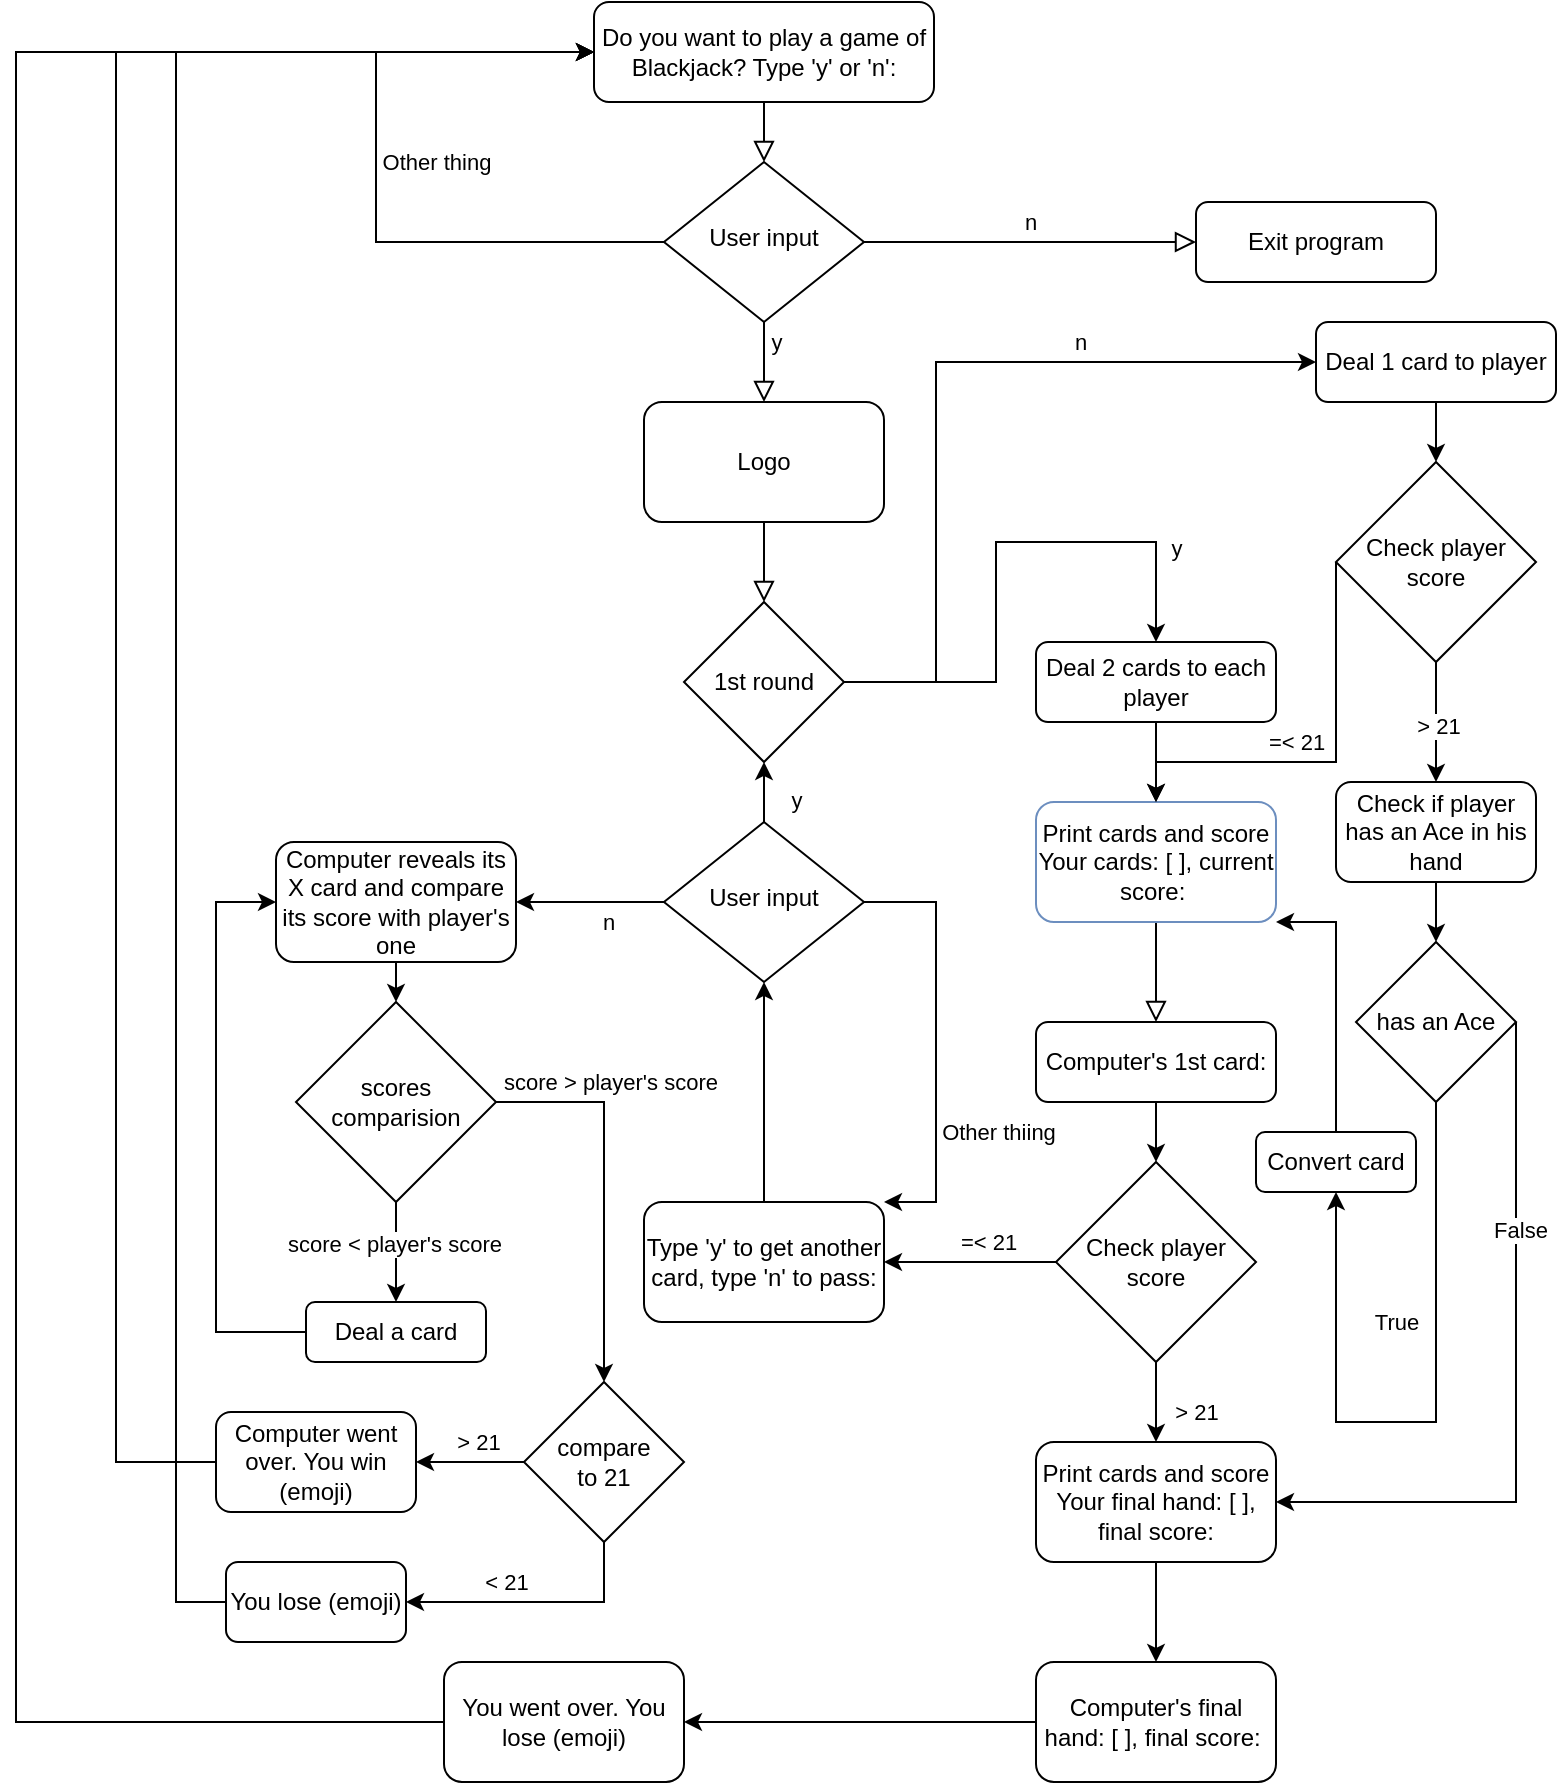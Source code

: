 <mxfile version="21.7.5" type="device">
  <diagram id="C5RBs43oDa-KdzZeNtuy" name="Page-1">
    <mxGraphModel dx="1063" dy="793" grid="1" gridSize="10" guides="1" tooltips="1" connect="1" arrows="1" fold="1" page="1" pageScale="1" pageWidth="827" pageHeight="1169" math="0" shadow="0">
      <root>
        <mxCell id="WIyWlLk6GJQsqaUBKTNV-0" />
        <mxCell id="WIyWlLk6GJQsqaUBKTNV-1" parent="WIyWlLk6GJQsqaUBKTNV-0" />
        <mxCell id="WIyWlLk6GJQsqaUBKTNV-2" value="" style="rounded=0;html=1;jettySize=auto;orthogonalLoop=1;fontSize=11;endArrow=block;endFill=0;endSize=8;strokeWidth=1;shadow=0;labelBackgroundColor=none;edgeStyle=orthogonalEdgeStyle;" parent="WIyWlLk6GJQsqaUBKTNV-1" source="WIyWlLk6GJQsqaUBKTNV-3" target="WIyWlLk6GJQsqaUBKTNV-6" edge="1">
          <mxGeometry relative="1" as="geometry" />
        </mxCell>
        <mxCell id="WIyWlLk6GJQsqaUBKTNV-3" value="Do you want to play a game of Blackjack? Type &#39;y&#39; or &#39;n&#39;:" style="rounded=1;whiteSpace=wrap;html=1;fontSize=12;glass=0;strokeWidth=1;shadow=0;" parent="WIyWlLk6GJQsqaUBKTNV-1" vertex="1">
          <mxGeometry x="329" y="20" width="170" height="50" as="geometry" />
        </mxCell>
        <mxCell id="WIyWlLk6GJQsqaUBKTNV-4" value="" style="rounded=0;html=1;jettySize=auto;orthogonalLoop=1;fontSize=11;endArrow=block;endFill=0;endSize=8;strokeWidth=1;shadow=0;labelBackgroundColor=none;edgeStyle=orthogonalEdgeStyle;entryX=0.5;entryY=0;entryDx=0;entryDy=0;" parent="WIyWlLk6GJQsqaUBKTNV-1" source="WIyWlLk6GJQsqaUBKTNV-6" target="Mu0KdUSEUAVp_XpvKvDE-2" edge="1">
          <mxGeometry y="20" relative="1" as="geometry">
            <mxPoint as="offset" />
            <mxPoint x="414" y="240" as="targetPoint" />
          </mxGeometry>
        </mxCell>
        <mxCell id="Mu0KdUSEUAVp_XpvKvDE-21" value="y" style="edgeLabel;html=1;align=center;verticalAlign=middle;resizable=0;points=[];" parent="WIyWlLk6GJQsqaUBKTNV-4" vertex="1" connectable="0">
          <mxGeometry x="-0.72" relative="1" as="geometry">
            <mxPoint x="6" y="4" as="offset" />
          </mxGeometry>
        </mxCell>
        <mxCell id="WIyWlLk6GJQsqaUBKTNV-5" value="n" style="edgeStyle=orthogonalEdgeStyle;rounded=0;html=1;jettySize=auto;orthogonalLoop=1;fontSize=11;endArrow=block;endFill=0;endSize=8;strokeWidth=1;shadow=0;labelBackgroundColor=none;" parent="WIyWlLk6GJQsqaUBKTNV-1" source="WIyWlLk6GJQsqaUBKTNV-6" target="WIyWlLk6GJQsqaUBKTNV-7" edge="1">
          <mxGeometry y="10" relative="1" as="geometry">
            <mxPoint as="offset" />
          </mxGeometry>
        </mxCell>
        <mxCell id="WIyWlLk6GJQsqaUBKTNV-6" value="User input" style="rhombus;whiteSpace=wrap;html=1;shadow=0;fontFamily=Helvetica;fontSize=12;align=center;strokeWidth=1;spacing=6;spacingTop=-4;" parent="WIyWlLk6GJQsqaUBKTNV-1" vertex="1">
          <mxGeometry x="364" y="100" width="100" height="80" as="geometry" />
        </mxCell>
        <mxCell id="WIyWlLk6GJQsqaUBKTNV-7" value="Exit program" style="rounded=1;whiteSpace=wrap;html=1;fontSize=12;glass=0;strokeWidth=1;shadow=0;" parent="WIyWlLk6GJQsqaUBKTNV-1" vertex="1">
          <mxGeometry x="630" y="120" width="120" height="40" as="geometry" />
        </mxCell>
        <mxCell id="WIyWlLk6GJQsqaUBKTNV-8" value="" style="rounded=0;html=1;jettySize=auto;orthogonalLoop=1;fontSize=11;endArrow=block;endFill=0;endSize=8;strokeWidth=1;shadow=0;labelBackgroundColor=none;edgeStyle=orthogonalEdgeStyle;exitX=0.5;exitY=1;exitDx=0;exitDy=0;" parent="WIyWlLk6GJQsqaUBKTNV-1" source="Mu0KdUSEUAVp_XpvKvDE-11" target="WIyWlLk6GJQsqaUBKTNV-11" edge="1">
          <mxGeometry x="0.333" y="20" relative="1" as="geometry">
            <mxPoint as="offset" />
            <mxPoint x="130" y="200" as="sourcePoint" />
          </mxGeometry>
        </mxCell>
        <mxCell id="WIyWlLk6GJQsqaUBKTNV-9" value="" style="edgeStyle=orthogonalEdgeStyle;rounded=0;html=1;jettySize=auto;orthogonalLoop=1;fontSize=11;endArrow=block;endFill=0;endSize=8;strokeWidth=1;shadow=0;labelBackgroundColor=none;exitX=0.5;exitY=1;exitDx=0;exitDy=0;entryX=0.5;entryY=0;entryDx=0;entryDy=0;" parent="WIyWlLk6GJQsqaUBKTNV-1" source="Mu0KdUSEUAVp_XpvKvDE-2" target="Mu0KdUSEUAVp_XpvKvDE-6" edge="1">
          <mxGeometry y="10" relative="1" as="geometry">
            <mxPoint as="offset" />
            <mxPoint x="464" y="280" as="sourcePoint" />
            <mxPoint x="414" y="330" as="targetPoint" />
          </mxGeometry>
        </mxCell>
        <mxCell id="WIyWlLk6GJQsqaUBKTNV-11" value="Computer&#39;s 1st card:" style="rounded=1;whiteSpace=wrap;html=1;fontSize=12;glass=0;strokeWidth=1;shadow=0;" parent="WIyWlLk6GJQsqaUBKTNV-1" vertex="1">
          <mxGeometry x="550" y="530" width="120" height="40" as="geometry" />
        </mxCell>
        <mxCell id="WIyWlLk6GJQsqaUBKTNV-12" value="Deal 2 cards to each player" style="rounded=1;whiteSpace=wrap;html=1;fontSize=12;glass=0;strokeWidth=1;shadow=0;" parent="WIyWlLk6GJQsqaUBKTNV-1" vertex="1">
          <mxGeometry x="550" y="340" width="120" height="40" as="geometry" />
        </mxCell>
        <mxCell id="Mu0KdUSEUAVp_XpvKvDE-0" value="" style="endArrow=classic;html=1;rounded=0;entryX=0;entryY=0.5;entryDx=0;entryDy=0;exitX=0;exitY=0.5;exitDx=0;exitDy=0;" parent="WIyWlLk6GJQsqaUBKTNV-1" source="WIyWlLk6GJQsqaUBKTNV-6" target="WIyWlLk6GJQsqaUBKTNV-3" edge="1">
          <mxGeometry width="50" height="50" relative="1" as="geometry">
            <mxPoint x="390" y="430" as="sourcePoint" />
            <mxPoint x="440" y="380" as="targetPoint" />
            <Array as="points">
              <mxPoint x="220" y="140" />
              <mxPoint x="220" y="45" />
            </Array>
          </mxGeometry>
        </mxCell>
        <mxCell id="Mu0KdUSEUAVp_XpvKvDE-1" value="Other thing" style="edgeLabel;html=1;align=center;verticalAlign=middle;resizable=0;points=[];" parent="Mu0KdUSEUAVp_XpvKvDE-0" vertex="1" connectable="0">
          <mxGeometry x="0.006" y="-1" relative="1" as="geometry">
            <mxPoint x="29" y="-9" as="offset" />
          </mxGeometry>
        </mxCell>
        <mxCell id="Mu0KdUSEUAVp_XpvKvDE-2" value="Logo" style="rounded=1;whiteSpace=wrap;html=1;" parent="WIyWlLk6GJQsqaUBKTNV-1" vertex="1">
          <mxGeometry x="354" y="220" width="120" height="60" as="geometry" />
        </mxCell>
        <mxCell id="Mu0KdUSEUAVp_XpvKvDE-6" value="1st round" style="rhombus;whiteSpace=wrap;html=1;" parent="WIyWlLk6GJQsqaUBKTNV-1" vertex="1">
          <mxGeometry x="374" y="320" width="80" height="80" as="geometry" />
        </mxCell>
        <mxCell id="Mu0KdUSEUAVp_XpvKvDE-11" value="Print cards and score&lt;br&gt;Your cards: [ ], current score:&amp;nbsp;" style="rounded=1;whiteSpace=wrap;html=1;fillColor=#FFFFFF;strokeColor=#6c8ebf;" parent="WIyWlLk6GJQsqaUBKTNV-1" vertex="1">
          <mxGeometry x="550" y="420" width="120" height="60" as="geometry" />
        </mxCell>
        <mxCell id="Mu0KdUSEUAVp_XpvKvDE-12" value="" style="endArrow=classic;html=1;rounded=0;entryX=0.5;entryY=0;entryDx=0;entryDy=0;exitX=0.5;exitY=1;exitDx=0;exitDy=0;" parent="WIyWlLk6GJQsqaUBKTNV-1" source="WIyWlLk6GJQsqaUBKTNV-12" target="Mu0KdUSEUAVp_XpvKvDE-11" edge="1">
          <mxGeometry width="50" height="50" relative="1" as="geometry">
            <mxPoint x="390" y="430" as="sourcePoint" />
            <mxPoint x="440" y="380" as="targetPoint" />
          </mxGeometry>
        </mxCell>
        <mxCell id="Mu0KdUSEUAVp_XpvKvDE-13" value="Type &#39;y&#39; to get another card, type &#39;n&#39; to pass:" style="rounded=1;whiteSpace=wrap;html=1;" parent="WIyWlLk6GJQsqaUBKTNV-1" vertex="1">
          <mxGeometry x="354" y="620" width="120" height="60" as="geometry" />
        </mxCell>
        <mxCell id="Mu0KdUSEUAVp_XpvKvDE-14" value="" style="endArrow=classic;html=1;rounded=0;entryX=0.5;entryY=0;entryDx=0;entryDy=0;exitX=0.5;exitY=1;exitDx=0;exitDy=0;" parent="WIyWlLk6GJQsqaUBKTNV-1" source="WIyWlLk6GJQsqaUBKTNV-11" target="Mu0KdUSEUAVp_XpvKvDE-27" edge="1">
          <mxGeometry width="50" height="50" relative="1" as="geometry">
            <mxPoint x="390" y="470" as="sourcePoint" />
            <mxPoint x="440" y="420" as="targetPoint" />
          </mxGeometry>
        </mxCell>
        <mxCell id="Mu0KdUSEUAVp_XpvKvDE-15" value="User input" style="rhombus;whiteSpace=wrap;html=1;shadow=0;fontFamily=Helvetica;fontSize=12;align=center;strokeWidth=1;spacing=6;spacingTop=-4;" parent="WIyWlLk6GJQsqaUBKTNV-1" vertex="1">
          <mxGeometry x="364" y="430" width="100" height="80" as="geometry" />
        </mxCell>
        <mxCell id="Mu0KdUSEUAVp_XpvKvDE-19" value="" style="endArrow=classic;html=1;rounded=0;entryX=0.5;entryY=1;entryDx=0;entryDy=0;exitX=0.5;exitY=0;exitDx=0;exitDy=0;" parent="WIyWlLk6GJQsqaUBKTNV-1" source="Mu0KdUSEUAVp_XpvKvDE-15" target="Mu0KdUSEUAVp_XpvKvDE-6" edge="1">
          <mxGeometry width="50" height="50" relative="1" as="geometry">
            <mxPoint x="414" y="590" as="sourcePoint" />
            <mxPoint x="440" y="380" as="targetPoint" />
          </mxGeometry>
        </mxCell>
        <mxCell id="Mu0KdUSEUAVp_XpvKvDE-41" value="y" style="edgeLabel;html=1;align=center;verticalAlign=middle;resizable=0;points=[];" parent="Mu0KdUSEUAVp_XpvKvDE-19" vertex="1" connectable="0">
          <mxGeometry x="-0.19" y="-2" relative="1" as="geometry">
            <mxPoint x="14" y="1" as="offset" />
          </mxGeometry>
        </mxCell>
        <mxCell id="Mu0KdUSEUAVp_XpvKvDE-22" value="Deal 1 card to player" style="rounded=1;whiteSpace=wrap;html=1;fontSize=12;glass=0;strokeWidth=1;shadow=0;" parent="WIyWlLk6GJQsqaUBKTNV-1" vertex="1">
          <mxGeometry x="690" y="180" width="120" height="40" as="geometry" />
        </mxCell>
        <mxCell id="Mu0KdUSEUAVp_XpvKvDE-24" value="" style="endArrow=classic;html=1;rounded=0;exitX=0.5;exitY=1;exitDx=0;exitDy=0;entryX=0.5;entryY=0;entryDx=0;entryDy=0;" parent="WIyWlLk6GJQsqaUBKTNV-1" source="Mu0KdUSEUAVp_XpvKvDE-22" target="bedEABrT7GPuBXkJlXdX-0" edge="1">
          <mxGeometry width="50" height="50" relative="1" as="geometry">
            <mxPoint x="390" y="430" as="sourcePoint" />
            <mxPoint x="240" y="420" as="targetPoint" />
            <Array as="points" />
          </mxGeometry>
        </mxCell>
        <mxCell id="Mu0KdUSEUAVp_XpvKvDE-27" value="Check player score" style="rhombus;whiteSpace=wrap;html=1;" parent="WIyWlLk6GJQsqaUBKTNV-1" vertex="1">
          <mxGeometry x="560" y="600" width="100" height="100" as="geometry" />
        </mxCell>
        <mxCell id="Mu0KdUSEUAVp_XpvKvDE-29" value="" style="endArrow=classic;html=1;rounded=0;exitX=0;exitY=0.5;exitDx=0;exitDy=0;entryX=1;entryY=0.5;entryDx=0;entryDy=0;" parent="WIyWlLk6GJQsqaUBKTNV-1" source="Mu0KdUSEUAVp_XpvKvDE-27" target="Mu0KdUSEUAVp_XpvKvDE-13" edge="1">
          <mxGeometry width="50" height="50" relative="1" as="geometry">
            <mxPoint x="390" y="460" as="sourcePoint" />
            <mxPoint x="440" y="410" as="targetPoint" />
          </mxGeometry>
        </mxCell>
        <mxCell id="Mu0KdUSEUAVp_XpvKvDE-30" value="=&amp;lt; 21" style="edgeLabel;html=1;align=center;verticalAlign=middle;resizable=0;points=[];" parent="Mu0KdUSEUAVp_XpvKvDE-29" vertex="1" connectable="0">
          <mxGeometry x="-0.541" y="2" relative="1" as="geometry">
            <mxPoint x="-15" y="-12" as="offset" />
          </mxGeometry>
        </mxCell>
        <mxCell id="Mu0KdUSEUAVp_XpvKvDE-34" value="" style="endArrow=classic;html=1;rounded=0;exitX=0.5;exitY=0;exitDx=0;exitDy=0;entryX=0.5;entryY=1;entryDx=0;entryDy=0;" parent="WIyWlLk6GJQsqaUBKTNV-1" source="Mu0KdUSEUAVp_XpvKvDE-13" target="Mu0KdUSEUAVp_XpvKvDE-15" edge="1">
          <mxGeometry width="50" height="50" relative="1" as="geometry">
            <mxPoint x="390" y="460" as="sourcePoint" />
            <mxPoint x="440" y="410" as="targetPoint" />
          </mxGeometry>
        </mxCell>
        <mxCell id="Mu0KdUSEUAVp_XpvKvDE-37" value="" style="endArrow=classic;html=1;rounded=0;entryX=0.5;entryY=0;entryDx=0;entryDy=0;exitX=1;exitY=0.5;exitDx=0;exitDy=0;" parent="WIyWlLk6GJQsqaUBKTNV-1" source="Mu0KdUSEUAVp_XpvKvDE-6" target="WIyWlLk6GJQsqaUBKTNV-12" edge="1">
          <mxGeometry width="50" height="50" relative="1" as="geometry">
            <mxPoint x="390" y="460" as="sourcePoint" />
            <mxPoint x="440" y="410" as="targetPoint" />
            <Array as="points">
              <mxPoint x="530" y="360" />
              <mxPoint x="530" y="290" />
              <mxPoint x="610" y="290" />
            </Array>
          </mxGeometry>
        </mxCell>
        <mxCell id="Mu0KdUSEUAVp_XpvKvDE-39" value="y" style="edgeLabel;html=1;align=center;verticalAlign=middle;resizable=0;points=[];" parent="Mu0KdUSEUAVp_XpvKvDE-37" vertex="1" connectable="0">
          <mxGeometry x="0.661" y="1" relative="1" as="geometry">
            <mxPoint x="9" as="offset" />
          </mxGeometry>
        </mxCell>
        <mxCell id="Mu0KdUSEUAVp_XpvKvDE-38" value="" style="endArrow=classic;html=1;rounded=0;exitX=1;exitY=0.5;exitDx=0;exitDy=0;" parent="WIyWlLk6GJQsqaUBKTNV-1" source="Mu0KdUSEUAVp_XpvKvDE-6" edge="1">
          <mxGeometry width="50" height="50" relative="1" as="geometry">
            <mxPoint x="390" y="460" as="sourcePoint" />
            <mxPoint x="690" y="200" as="targetPoint" />
            <Array as="points">
              <mxPoint x="500" y="360" />
              <mxPoint x="500" y="200" />
            </Array>
          </mxGeometry>
        </mxCell>
        <mxCell id="Mu0KdUSEUAVp_XpvKvDE-40" value="n" style="edgeLabel;html=1;align=center;verticalAlign=middle;resizable=0;points=[];" parent="Mu0KdUSEUAVp_XpvKvDE-38" vertex="1" connectable="0">
          <mxGeometry x="0.759" relative="1" as="geometry">
            <mxPoint x="-71" y="-10" as="offset" />
          </mxGeometry>
        </mxCell>
        <mxCell id="Mu0KdUSEUAVp_XpvKvDE-42" value="" style="endArrow=classic;html=1;rounded=0;entryX=1;entryY=0;entryDx=0;entryDy=0;exitX=1;exitY=0.5;exitDx=0;exitDy=0;" parent="WIyWlLk6GJQsqaUBKTNV-1" source="Mu0KdUSEUAVp_XpvKvDE-15" target="Mu0KdUSEUAVp_XpvKvDE-13" edge="1">
          <mxGeometry width="50" height="50" relative="1" as="geometry">
            <mxPoint x="390" y="460" as="sourcePoint" />
            <mxPoint x="440" y="410" as="targetPoint" />
            <Array as="points">
              <mxPoint x="500" y="470" />
              <mxPoint x="500" y="620" />
            </Array>
          </mxGeometry>
        </mxCell>
        <mxCell id="Mu0KdUSEUAVp_XpvKvDE-43" value="Other thiing" style="edgeLabel;html=1;align=center;verticalAlign=middle;resizable=0;points=[];" parent="Mu0KdUSEUAVp_XpvKvDE-42" vertex="1" connectable="0">
          <mxGeometry x="0.166" y="1" relative="1" as="geometry">
            <mxPoint x="30" y="27" as="offset" />
          </mxGeometry>
        </mxCell>
        <mxCell id="Mu0KdUSEUAVp_XpvKvDE-44" value="" style="endArrow=classic;html=1;rounded=0;exitX=0;exitY=0.5;exitDx=0;exitDy=0;entryX=1;entryY=0.5;entryDx=0;entryDy=0;" parent="WIyWlLk6GJQsqaUBKTNV-1" source="Mu0KdUSEUAVp_XpvKvDE-15" target="Mu0KdUSEUAVp_XpvKvDE-63" edge="1">
          <mxGeometry width="50" height="50" relative="1" as="geometry">
            <mxPoint x="390" y="460" as="sourcePoint" />
            <mxPoint x="250" y="540" as="targetPoint" />
          </mxGeometry>
        </mxCell>
        <mxCell id="Mu0KdUSEUAVp_XpvKvDE-45" value="n" style="edgeLabel;html=1;align=center;verticalAlign=middle;resizable=0;points=[];" parent="Mu0KdUSEUAVp_XpvKvDE-44" vertex="1" connectable="0">
          <mxGeometry x="0.281" relative="1" as="geometry">
            <mxPoint x="19" y="10" as="offset" />
          </mxGeometry>
        </mxCell>
        <mxCell id="Mu0KdUSEUAVp_XpvKvDE-46" value="" style="endArrow=classic;html=1;rounded=0;exitX=0.5;exitY=1;exitDx=0;exitDy=0;entryX=0.5;entryY=0;entryDx=0;entryDy=0;" parent="WIyWlLk6GJQsqaUBKTNV-1" source="Mu0KdUSEUAVp_XpvKvDE-27" target="Mu0KdUSEUAVp_XpvKvDE-48" edge="1">
          <mxGeometry width="50" height="50" relative="1" as="geometry">
            <mxPoint x="390" y="600" as="sourcePoint" />
            <mxPoint x="610" y="760" as="targetPoint" />
          </mxGeometry>
        </mxCell>
        <mxCell id="Mu0KdUSEUAVp_XpvKvDE-47" value="&amp;gt; 21" style="edgeLabel;html=1;align=center;verticalAlign=middle;resizable=0;points=[];" parent="Mu0KdUSEUAVp_XpvKvDE-46" vertex="1" connectable="0">
          <mxGeometry x="-0.417" y="1" relative="1" as="geometry">
            <mxPoint x="19" y="13" as="offset" />
          </mxGeometry>
        </mxCell>
        <mxCell id="Mu0KdUSEUAVp_XpvKvDE-48" value="Print cards and score&lt;br&gt;Your final hand: [ ], final score:" style="rounded=1;whiteSpace=wrap;html=1;" parent="WIyWlLk6GJQsqaUBKTNV-1" vertex="1">
          <mxGeometry x="550" y="740" width="120" height="60" as="geometry" />
        </mxCell>
        <mxCell id="Mu0KdUSEUAVp_XpvKvDE-50" value="Computer&#39;s final hand: [ ], final score:&amp;nbsp;" style="rounded=1;whiteSpace=wrap;html=1;" parent="WIyWlLk6GJQsqaUBKTNV-1" vertex="1">
          <mxGeometry x="550" y="850" width="120" height="60" as="geometry" />
        </mxCell>
        <mxCell id="Mu0KdUSEUAVp_XpvKvDE-51" value="" style="endArrow=classic;html=1;rounded=0;entryX=0.5;entryY=0;entryDx=0;entryDy=0;exitX=0.5;exitY=1;exitDx=0;exitDy=0;" parent="WIyWlLk6GJQsqaUBKTNV-1" source="Mu0KdUSEUAVp_XpvKvDE-48" target="Mu0KdUSEUAVp_XpvKvDE-50" edge="1">
          <mxGeometry width="50" height="50" relative="1" as="geometry">
            <mxPoint x="390" y="630" as="sourcePoint" />
            <mxPoint x="440" y="580" as="targetPoint" />
          </mxGeometry>
        </mxCell>
        <mxCell id="Mu0KdUSEUAVp_XpvKvDE-53" value="" style="endArrow=classic;html=1;rounded=0;exitX=0;exitY=0.5;exitDx=0;exitDy=0;entryX=1;entryY=0.5;entryDx=0;entryDy=0;" parent="WIyWlLk6GJQsqaUBKTNV-1" source="Mu0KdUSEUAVp_XpvKvDE-50" target="Mu0KdUSEUAVp_XpvKvDE-52" edge="1">
          <mxGeometry width="50" height="50" relative="1" as="geometry">
            <mxPoint x="390" y="680" as="sourcePoint" />
            <mxPoint x="474" y="880" as="targetPoint" />
          </mxGeometry>
        </mxCell>
        <mxCell id="Mu0KdUSEUAVp_XpvKvDE-54" value="" style="endArrow=classic;html=1;rounded=0;exitX=0;exitY=0.5;exitDx=0;exitDy=0;entryX=0;entryY=0.5;entryDx=0;entryDy=0;" parent="WIyWlLk6GJQsqaUBKTNV-1" source="Mu0KdUSEUAVp_XpvKvDE-52" target="WIyWlLk6GJQsqaUBKTNV-3" edge="1">
          <mxGeometry width="50" height="50" relative="1" as="geometry">
            <mxPoint x="390" y="680" as="sourcePoint" />
            <mxPoint x="440" y="630" as="targetPoint" />
            <Array as="points">
              <mxPoint x="40" y="880" />
              <mxPoint x="40" y="45" />
            </Array>
          </mxGeometry>
        </mxCell>
        <mxCell id="Mu0KdUSEUAVp_XpvKvDE-52" value="You went over. You lose (emoji)" style="rounded=1;whiteSpace=wrap;html=1;" parent="WIyWlLk6GJQsqaUBKTNV-1" vertex="1">
          <mxGeometry x="254" y="850" width="120" height="60" as="geometry" />
        </mxCell>
        <mxCell id="Mu0KdUSEUAVp_XpvKvDE-63" value="Computer reveals its X card and compare its score with player&#39;s one" style="rounded=1;whiteSpace=wrap;html=1;" parent="WIyWlLk6GJQsqaUBKTNV-1" vertex="1">
          <mxGeometry x="170" y="440" width="120" height="60" as="geometry" />
        </mxCell>
        <mxCell id="Mu0KdUSEUAVp_XpvKvDE-64" value="scores comparision" style="rhombus;whiteSpace=wrap;html=1;" parent="WIyWlLk6GJQsqaUBKTNV-1" vertex="1">
          <mxGeometry x="180" y="520" width="100" height="100" as="geometry" />
        </mxCell>
        <mxCell id="Mu0KdUSEUAVp_XpvKvDE-65" value="" style="endArrow=classic;html=1;rounded=0;exitX=0.5;exitY=1;exitDx=0;exitDy=0;entryX=0.5;entryY=0;entryDx=0;entryDy=0;" parent="WIyWlLk6GJQsqaUBKTNV-1" source="Mu0KdUSEUAVp_XpvKvDE-63" target="Mu0KdUSEUAVp_XpvKvDE-64" edge="1">
          <mxGeometry width="50" height="50" relative="1" as="geometry">
            <mxPoint x="390" y="540" as="sourcePoint" />
            <mxPoint x="440" y="490" as="targetPoint" />
          </mxGeometry>
        </mxCell>
        <mxCell id="Mu0KdUSEUAVp_XpvKvDE-66" value="" style="endArrow=classic;html=1;rounded=0;exitX=0.5;exitY=1;exitDx=0;exitDy=0;entryX=0.5;entryY=0;entryDx=0;entryDy=0;" parent="WIyWlLk6GJQsqaUBKTNV-1" source="Mu0KdUSEUAVp_XpvKvDE-64" target="Mu0KdUSEUAVp_XpvKvDE-68" edge="1">
          <mxGeometry width="50" height="50" relative="1" as="geometry">
            <mxPoint x="390" y="670" as="sourcePoint" />
            <mxPoint x="250" y="770" as="targetPoint" />
          </mxGeometry>
        </mxCell>
        <mxCell id="Mu0KdUSEUAVp_XpvKvDE-67" value="score &amp;lt; player&#39;s score" style="edgeLabel;html=1;align=center;verticalAlign=middle;resizable=0;points=[];" parent="Mu0KdUSEUAVp_XpvKvDE-66" vertex="1" connectable="0">
          <mxGeometry x="-0.214" y="-1" relative="1" as="geometry">
            <mxPoint y="1" as="offset" />
          </mxGeometry>
        </mxCell>
        <mxCell id="Mu0KdUSEUAVp_XpvKvDE-68" value="Deal a card" style="rounded=1;whiteSpace=wrap;html=1;" parent="WIyWlLk6GJQsqaUBKTNV-1" vertex="1">
          <mxGeometry x="185" y="670" width="90" height="30" as="geometry" />
        </mxCell>
        <mxCell id="Mu0KdUSEUAVp_XpvKvDE-69" value="" style="endArrow=classic;html=1;rounded=0;exitX=0;exitY=0.5;exitDx=0;exitDy=0;entryX=0;entryY=0.5;entryDx=0;entryDy=0;" parent="WIyWlLk6GJQsqaUBKTNV-1" source="Mu0KdUSEUAVp_XpvKvDE-68" target="Mu0KdUSEUAVp_XpvKvDE-63" edge="1">
          <mxGeometry width="50" height="50" relative="1" as="geometry">
            <mxPoint x="390" y="670" as="sourcePoint" />
            <mxPoint x="440" y="620" as="targetPoint" />
            <Array as="points">
              <mxPoint x="140" y="685" />
              <mxPoint x="140" y="580" />
              <mxPoint x="140" y="470" />
            </Array>
          </mxGeometry>
        </mxCell>
        <mxCell id="Mu0KdUSEUAVp_XpvKvDE-70" value="" style="endArrow=classic;html=1;rounded=0;exitX=1;exitY=0.5;exitDx=0;exitDy=0;entryX=0.5;entryY=0;entryDx=0;entryDy=0;" parent="WIyWlLk6GJQsqaUBKTNV-1" source="Mu0KdUSEUAVp_XpvKvDE-64" target="Mu0KdUSEUAVp_XpvKvDE-72" edge="1">
          <mxGeometry width="50" height="50" relative="1" as="geometry">
            <mxPoint x="390" y="590" as="sourcePoint" />
            <mxPoint x="340" y="750" as="targetPoint" />
            <Array as="points">
              <mxPoint x="334" y="570" />
            </Array>
          </mxGeometry>
        </mxCell>
        <mxCell id="Mu0KdUSEUAVp_XpvKvDE-71" value="score &amp;gt; player&#39;s score" style="edgeLabel;html=1;align=center;verticalAlign=middle;resizable=0;points=[];" parent="Mu0KdUSEUAVp_XpvKvDE-70" vertex="1" connectable="0">
          <mxGeometry x="-0.585" relative="1" as="geometry">
            <mxPoint x="16" y="-10" as="offset" />
          </mxGeometry>
        </mxCell>
        <mxCell id="Mu0KdUSEUAVp_XpvKvDE-72" value="compare &lt;br&gt;to 21" style="rhombus;whiteSpace=wrap;html=1;" parent="WIyWlLk6GJQsqaUBKTNV-1" vertex="1">
          <mxGeometry x="294" y="710" width="80" height="80" as="geometry" />
        </mxCell>
        <mxCell id="Mu0KdUSEUAVp_XpvKvDE-73" value="Computer went over. You win (emoji)" style="rounded=1;whiteSpace=wrap;html=1;" parent="WIyWlLk6GJQsqaUBKTNV-1" vertex="1">
          <mxGeometry x="140" y="725" width="100" height="50" as="geometry" />
        </mxCell>
        <mxCell id="Mu0KdUSEUAVp_XpvKvDE-74" value="" style="endArrow=classic;html=1;rounded=0;exitX=0;exitY=0.5;exitDx=0;exitDy=0;entryX=1;entryY=0.5;entryDx=0;entryDy=0;" parent="WIyWlLk6GJQsqaUBKTNV-1" source="Mu0KdUSEUAVp_XpvKvDE-72" target="Mu0KdUSEUAVp_XpvKvDE-73" edge="1">
          <mxGeometry width="50" height="50" relative="1" as="geometry">
            <mxPoint x="390" y="720" as="sourcePoint" />
            <mxPoint x="440" y="670" as="targetPoint" />
          </mxGeometry>
        </mxCell>
        <mxCell id="Mu0KdUSEUAVp_XpvKvDE-75" value="&amp;gt; 21" style="edgeLabel;html=1;align=center;verticalAlign=middle;resizable=0;points=[];" parent="Mu0KdUSEUAVp_XpvKvDE-74" vertex="1" connectable="0">
          <mxGeometry x="-0.2" relative="1" as="geometry">
            <mxPoint x="-2" y="-10" as="offset" />
          </mxGeometry>
        </mxCell>
        <mxCell id="Mu0KdUSEUAVp_XpvKvDE-76" value="" style="endArrow=classic;html=1;rounded=0;exitX=0;exitY=0.5;exitDx=0;exitDy=0;entryX=0;entryY=0.5;entryDx=0;entryDy=0;" parent="WIyWlLk6GJQsqaUBKTNV-1" source="Mu0KdUSEUAVp_XpvKvDE-73" target="WIyWlLk6GJQsqaUBKTNV-3" edge="1">
          <mxGeometry width="50" height="50" relative="1" as="geometry">
            <mxPoint x="390" y="720" as="sourcePoint" />
            <mxPoint x="100" y="380" as="targetPoint" />
            <Array as="points">
              <mxPoint x="90" y="750" />
              <mxPoint x="90" y="45" />
            </Array>
          </mxGeometry>
        </mxCell>
        <mxCell id="Mu0KdUSEUAVp_XpvKvDE-77" value="You lose (emoji)" style="rounded=1;whiteSpace=wrap;html=1;" parent="WIyWlLk6GJQsqaUBKTNV-1" vertex="1">
          <mxGeometry x="145" y="800" width="90" height="40" as="geometry" />
        </mxCell>
        <mxCell id="Mu0KdUSEUAVp_XpvKvDE-78" value="" style="endArrow=classic;html=1;rounded=0;exitX=0;exitY=0.5;exitDx=0;exitDy=0;entryX=0;entryY=0.5;entryDx=0;entryDy=0;" parent="WIyWlLk6GJQsqaUBKTNV-1" source="Mu0KdUSEUAVp_XpvKvDE-77" target="WIyWlLk6GJQsqaUBKTNV-3" edge="1">
          <mxGeometry width="50" height="50" relative="1" as="geometry">
            <mxPoint x="390" y="570" as="sourcePoint" />
            <mxPoint x="440" y="520" as="targetPoint" />
            <Array as="points">
              <mxPoint x="120" y="820" />
              <mxPoint x="120" y="45" />
            </Array>
          </mxGeometry>
        </mxCell>
        <mxCell id="Mu0KdUSEUAVp_XpvKvDE-79" value="" style="endArrow=classic;html=1;rounded=0;exitX=0.5;exitY=1;exitDx=0;exitDy=0;entryX=1;entryY=0.5;entryDx=0;entryDy=0;" parent="WIyWlLk6GJQsqaUBKTNV-1" source="Mu0KdUSEUAVp_XpvKvDE-72" target="Mu0KdUSEUAVp_XpvKvDE-77" edge="1">
          <mxGeometry width="50" height="50" relative="1" as="geometry">
            <mxPoint x="390" y="760" as="sourcePoint" />
            <mxPoint x="440" y="710" as="targetPoint" />
            <Array as="points">
              <mxPoint x="334" y="820" />
            </Array>
          </mxGeometry>
        </mxCell>
        <mxCell id="Mu0KdUSEUAVp_XpvKvDE-80" value="&amp;lt; 21" style="edgeLabel;html=1;align=center;verticalAlign=middle;resizable=0;points=[];" parent="Mu0KdUSEUAVp_XpvKvDE-79" vertex="1" connectable="0">
          <mxGeometry x="0.297" relative="1" as="geometry">
            <mxPoint x="4" y="-10" as="offset" />
          </mxGeometry>
        </mxCell>
        <mxCell id="bedEABrT7GPuBXkJlXdX-0" value="Check player score" style="rhombus;whiteSpace=wrap;html=1;" vertex="1" parent="WIyWlLk6GJQsqaUBKTNV-1">
          <mxGeometry x="700" y="250" width="100" height="100" as="geometry" />
        </mxCell>
        <mxCell id="bedEABrT7GPuBXkJlXdX-1" value="" style="endArrow=classic;html=1;rounded=0;entryX=0.5;entryY=0;entryDx=0;entryDy=0;exitX=0;exitY=0.5;exitDx=0;exitDy=0;" edge="1" parent="WIyWlLk6GJQsqaUBKTNV-1" source="bedEABrT7GPuBXkJlXdX-0" target="Mu0KdUSEUAVp_XpvKvDE-11">
          <mxGeometry width="50" height="50" relative="1" as="geometry">
            <mxPoint x="390" y="520" as="sourcePoint" />
            <mxPoint x="440" y="470" as="targetPoint" />
            <Array as="points">
              <mxPoint x="700" y="400" />
              <mxPoint x="610" y="400" />
            </Array>
          </mxGeometry>
        </mxCell>
        <mxCell id="bedEABrT7GPuBXkJlXdX-2" value="=&amp;lt; 21" style="edgeLabel;html=1;align=center;verticalAlign=middle;resizable=0;points=[];" vertex="1" connectable="0" parent="bedEABrT7GPuBXkJlXdX-1">
          <mxGeometry x="-0.113" y="-1" relative="1" as="geometry">
            <mxPoint x="-19" y="-3" as="offset" />
          </mxGeometry>
        </mxCell>
        <mxCell id="bedEABrT7GPuBXkJlXdX-3" value="" style="endArrow=classic;html=1;rounded=0;exitX=0.5;exitY=1;exitDx=0;exitDy=0;entryX=0.5;entryY=0;entryDx=0;entryDy=0;" edge="1" parent="WIyWlLk6GJQsqaUBKTNV-1" source="bedEABrT7GPuBXkJlXdX-0" target="bedEABrT7GPuBXkJlXdX-5">
          <mxGeometry width="50" height="50" relative="1" as="geometry">
            <mxPoint x="390" y="520" as="sourcePoint" />
            <mxPoint x="750" y="610" as="targetPoint" />
          </mxGeometry>
        </mxCell>
        <mxCell id="bedEABrT7GPuBXkJlXdX-4" value="&amp;gt; 21" style="edgeLabel;html=1;align=center;verticalAlign=middle;resizable=0;points=[];" vertex="1" connectable="0" parent="bedEABrT7GPuBXkJlXdX-3">
          <mxGeometry x="0.067" y="1" relative="1" as="geometry">
            <mxPoint as="offset" />
          </mxGeometry>
        </mxCell>
        <mxCell id="bedEABrT7GPuBXkJlXdX-5" value="Check if player has an Ace in his hand" style="rounded=1;whiteSpace=wrap;html=1;" vertex="1" parent="WIyWlLk6GJQsqaUBKTNV-1">
          <mxGeometry x="700" y="410" width="100" height="50" as="geometry" />
        </mxCell>
        <mxCell id="bedEABrT7GPuBXkJlXdX-6" value="has an Ace" style="rhombus;whiteSpace=wrap;html=1;" vertex="1" parent="WIyWlLk6GJQsqaUBKTNV-1">
          <mxGeometry x="710" y="490" width="80" height="80" as="geometry" />
        </mxCell>
        <mxCell id="bedEABrT7GPuBXkJlXdX-7" value="" style="endArrow=classic;html=1;rounded=0;exitX=0.5;exitY=1;exitDx=0;exitDy=0;entryX=0.5;entryY=0;entryDx=0;entryDy=0;" edge="1" parent="WIyWlLk6GJQsqaUBKTNV-1" source="bedEABrT7GPuBXkJlXdX-5" target="bedEABrT7GPuBXkJlXdX-6">
          <mxGeometry width="50" height="50" relative="1" as="geometry">
            <mxPoint x="390" y="520" as="sourcePoint" />
            <mxPoint x="440" y="470" as="targetPoint" />
          </mxGeometry>
        </mxCell>
        <mxCell id="bedEABrT7GPuBXkJlXdX-8" value="" style="endArrow=classic;html=1;rounded=0;exitX=1;exitY=0.5;exitDx=0;exitDy=0;entryX=1;entryY=0.5;entryDx=0;entryDy=0;" edge="1" parent="WIyWlLk6GJQsqaUBKTNV-1" source="bedEABrT7GPuBXkJlXdX-6" target="Mu0KdUSEUAVp_XpvKvDE-48">
          <mxGeometry width="50" height="50" relative="1" as="geometry">
            <mxPoint x="390" y="680" as="sourcePoint" />
            <mxPoint x="440" y="630" as="targetPoint" />
            <Array as="points">
              <mxPoint x="790" y="770" />
              <mxPoint x="690" y="770" />
            </Array>
          </mxGeometry>
        </mxCell>
        <mxCell id="bedEABrT7GPuBXkJlXdX-9" value="False" style="edgeLabel;html=1;align=center;verticalAlign=middle;resizable=0;points=[];" vertex="1" connectable="0" parent="bedEABrT7GPuBXkJlXdX-8">
          <mxGeometry x="-0.35" y="3" relative="1" as="geometry">
            <mxPoint x="-1" y="-13" as="offset" />
          </mxGeometry>
        </mxCell>
        <mxCell id="bedEABrT7GPuBXkJlXdX-10" value="Convert card" style="rounded=1;whiteSpace=wrap;html=1;" vertex="1" parent="WIyWlLk6GJQsqaUBKTNV-1">
          <mxGeometry x="660" y="585" width="80" height="30" as="geometry" />
        </mxCell>
        <mxCell id="bedEABrT7GPuBXkJlXdX-12" value="" style="endArrow=classic;html=1;rounded=0;entryX=0.5;entryY=1;entryDx=0;entryDy=0;exitX=0.5;exitY=1;exitDx=0;exitDy=0;" edge="1" parent="WIyWlLk6GJQsqaUBKTNV-1" source="bedEABrT7GPuBXkJlXdX-6" target="bedEABrT7GPuBXkJlXdX-10">
          <mxGeometry width="50" height="50" relative="1" as="geometry">
            <mxPoint x="390" y="680" as="sourcePoint" />
            <mxPoint x="440" y="630" as="targetPoint" />
            <Array as="points">
              <mxPoint x="750" y="730" />
              <mxPoint x="700" y="730" />
            </Array>
          </mxGeometry>
        </mxCell>
        <mxCell id="bedEABrT7GPuBXkJlXdX-13" value="True" style="edgeLabel;html=1;align=center;verticalAlign=middle;resizable=0;points=[];" vertex="1" connectable="0" parent="bedEABrT7GPuBXkJlXdX-12">
          <mxGeometry x="0.089" y="3" relative="1" as="geometry">
            <mxPoint x="-3" y="-53" as="offset" />
          </mxGeometry>
        </mxCell>
        <mxCell id="bedEABrT7GPuBXkJlXdX-14" value="" style="endArrow=classic;html=1;rounded=0;exitX=0.5;exitY=0;exitDx=0;exitDy=0;entryX=1;entryY=1;entryDx=0;entryDy=0;" edge="1" parent="WIyWlLk6GJQsqaUBKTNV-1" source="bedEABrT7GPuBXkJlXdX-10" target="Mu0KdUSEUAVp_XpvKvDE-11">
          <mxGeometry width="50" height="50" relative="1" as="geometry">
            <mxPoint x="390" y="540" as="sourcePoint" />
            <mxPoint x="440" y="490" as="targetPoint" />
            <Array as="points">
              <mxPoint x="700" y="480" />
            </Array>
          </mxGeometry>
        </mxCell>
      </root>
    </mxGraphModel>
  </diagram>
</mxfile>
